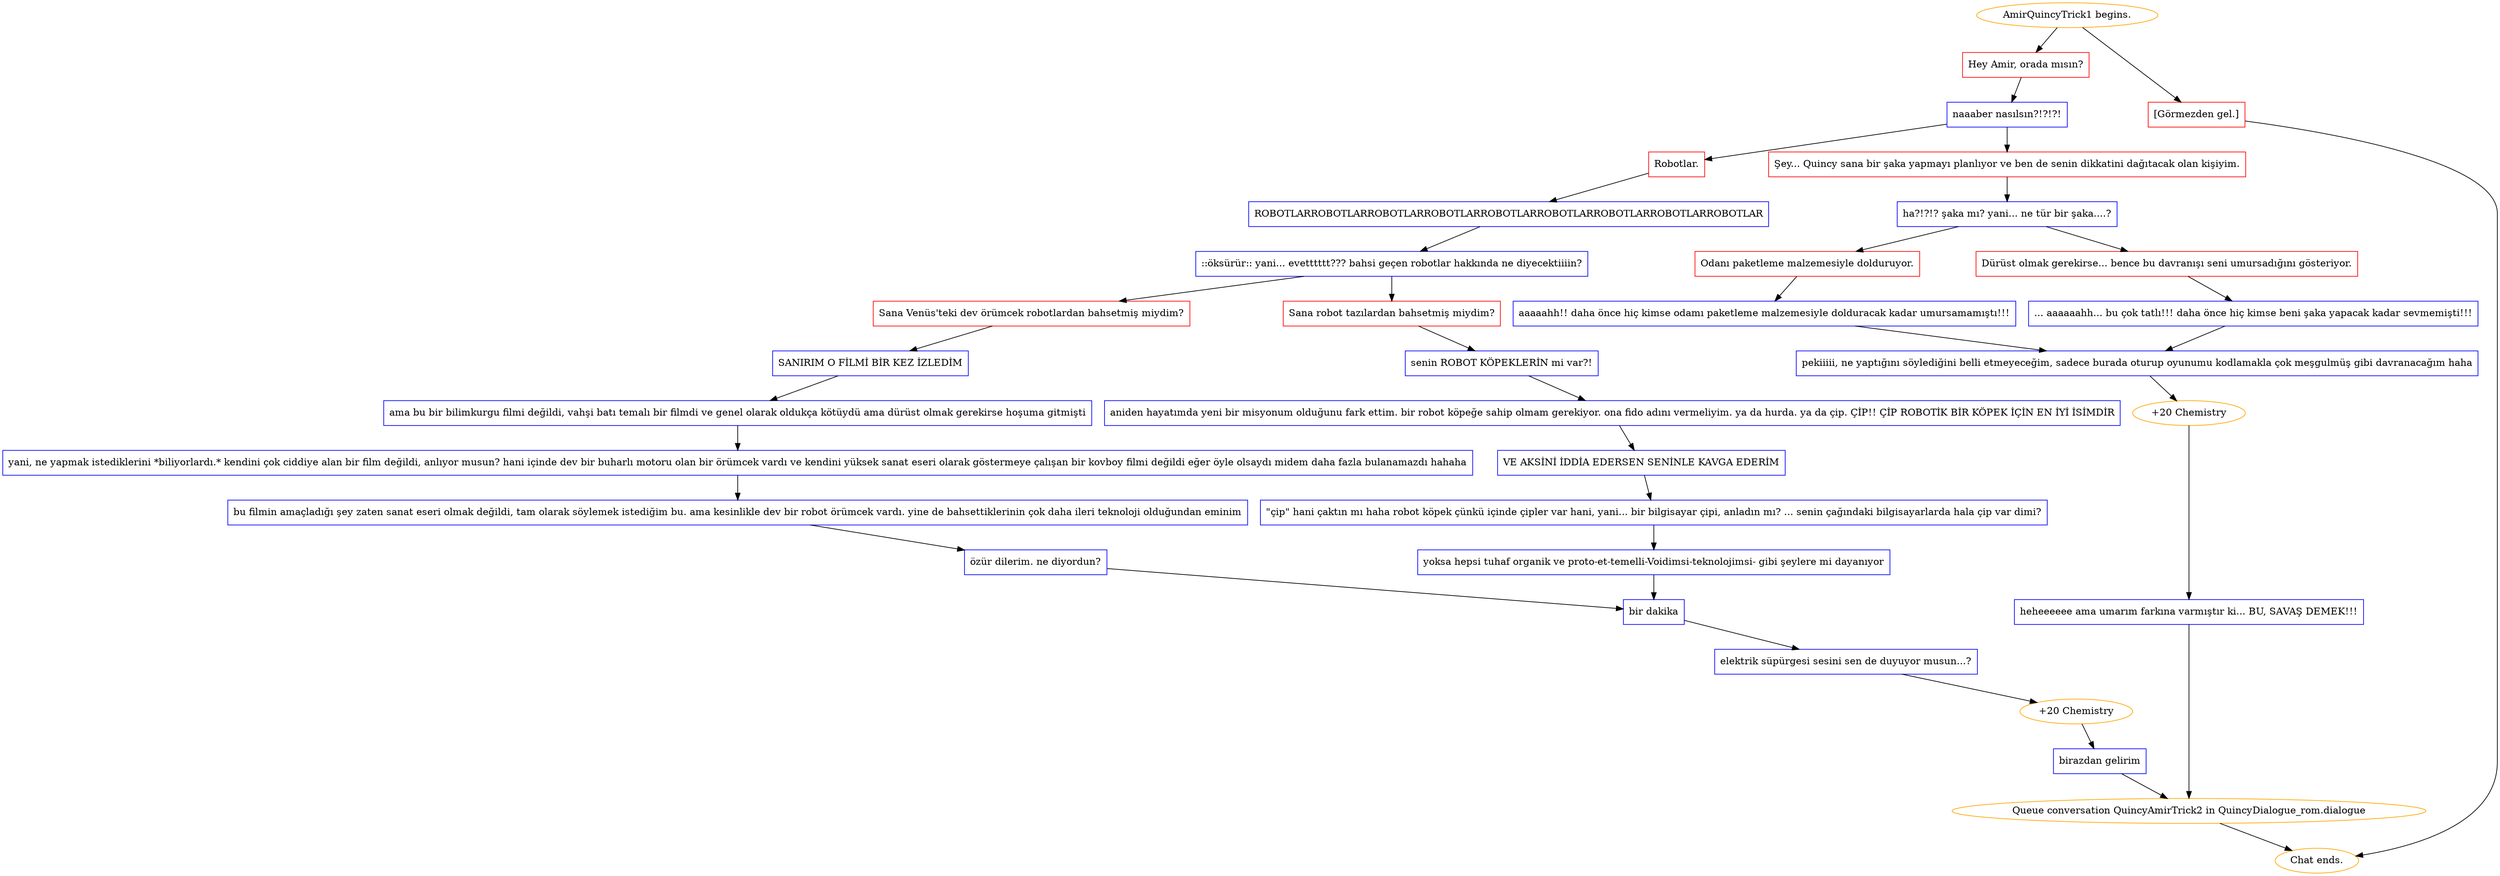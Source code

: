 digraph {
	"AmirQuincyTrick1 begins." [color=orange];
		"AmirQuincyTrick1 begins." -> j1525296517;
		"AmirQuincyTrick1 begins." -> j1155504604;
	j1525296517 [label="Hey Amir, orada mısın?",shape=box,color=red];
		j1525296517 -> j1495062993;
	j1155504604 [label="[Görmezden gel.]",shape=box,color=red];
		j1155504604 -> "Chat ends.";
	j1495062993 [label="naaaber nasılsın?!?!?!",shape=box,color=blue];
		j1495062993 -> j3562868697;
		j1495062993 -> j3028975927;
	"Chat ends." [color=orange];
	j3562868697 [label="Robotlar.",shape=box,color=red];
		j3562868697 -> j3529999054;
	j3028975927 [label="Şey... Quincy sana bir şaka yapmayı planlıyor ve ben de senin dikkatini dağıtacak olan kişiyim.",shape=box,color=red];
		j3028975927 -> j1503896115;
	j3529999054 [label="ROBOTLARROBOTLARROBOTLARROBOTLARROBOTLARROBOTLARROBOTLARROBOTLARROBOTLAR",shape=box,color=blue];
		j3529999054 -> j3108238206;
	j1503896115 [label="ha?!?!? şaka mı? yani... ne tür bir şaka....?",shape=box,color=blue];
		j1503896115 -> j768507657;
		j1503896115 -> j2491801583;
	j3108238206 [label="::öksürür:: yani... evetttttt??? bahsi geçen robotlar hakkında ne diyecektiiiin?",shape=box,color=blue];
		j3108238206 -> j3631131581;
		j3108238206 -> j371854682;
	j768507657 [label="Odanı paketleme malzemesiyle dolduruyor.",shape=box,color=red];
		j768507657 -> j3552782768;
	j2491801583 [label="Dürüst olmak gerekirse... bence bu davranışı seni umursadığını gösteriyor.",shape=box,color=red];
		j2491801583 -> j1715352504;
	j3631131581 [label="Sana Venüs'teki dev örümcek robotlardan bahsetmiş miydim?",shape=box,color=red];
		j3631131581 -> j1222213916;
	j371854682 [label="Sana robot tazılardan bahsetmiş miydim?",shape=box,color=red];
		j371854682 -> j1248567055;
	j3552782768 [label="aaaaahh!! daha önce hiç kimse odamı paketleme malzemesiyle dolduracak kadar umursamamıştı!!!",shape=box,color=blue];
		j3552782768 -> j457015400;
	j1715352504 [label="... aaaaaahh... bu çok tatlı!!! daha önce hiç kimse beni şaka yapacak kadar sevmemişti!!!",shape=box,color=blue];
		j1715352504 -> j457015400;
	j1222213916 [label="SANIRIM O FİLMİ BİR KEZ İZLEDİM",shape=box,color=blue];
		j1222213916 -> j3732861583;
	j1248567055 [label="senin ROBOT KÖPEKLERİN mi var?!",shape=box,color=blue];
		j1248567055 -> j3865497537;
	j457015400 [label="pekiiiii, ne yaptığını söylediğini belli etmeyeceğim, sadece burada oturup oyunumu kodlamakla çok meşgulmüş gibi davranacağım haha",shape=box,color=blue];
		j457015400 -> j3392477645;
	j3732861583 [label="ama bu bir bilimkurgu filmi değildi, vahşi batı temalı bir filmdi ve genel olarak oldukça kötüydü ama dürüst olmak gerekirse hoşuma gitmişti",shape=box,color=blue];
		j3732861583 -> j3659860249;
	j3865497537 [label="aniden hayatımda yeni bir misyonum olduğunu fark ettim. bir robot köpeğe sahip olmam gerekiyor. ona fido adını vermeliyim. ya da hurda. ya da çip. ÇİP!! ÇİP ROBOTİK BİR KÖPEK İÇİN EN İYİ İSİMDİR",shape=box,color=blue];
		j3865497537 -> j1627324027;
	j3392477645 [label="+20 Chemistry",color=orange];
		j3392477645 -> j2843932861;
	j3659860249 [label="yani, ne yapmak istediklerini *biliyorlardı.* kendini çok ciddiye alan bir film değildi, anlıyor musun? hani içinde dev bir buharlı motoru olan bir örümcek vardı ve kendini yüksek sanat eseri olarak göstermeye çalışan bir kovboy filmi değildi eğer öyle olsaydı midem daha fazla bulanamazdı hahaha",shape=box,color=blue];
		j3659860249 -> j3560752870;
	j1627324027 [label="VE AKSİNİ İDDİA EDERSEN SENİNLE KAVGA EDERİM",shape=box,color=blue];
		j1627324027 -> j796473;
	j2843932861 [label="heheeeeee ama umarım farkına varmıştır ki... BU, SAVAŞ DEMEK!!!",shape=box,color=blue];
		j2843932861 -> "Initiate conversation QuincyAmirTrick2 in QuincyDialogue_rom.dialogue";
	j3560752870 [label="bu filmin amaçladığı şey zaten sanat eseri olmak değildi, tam olarak söylemek istediğim bu. ama kesinlikle dev bir robot örümcek vardı. yine de bahsettiklerinin çok daha ileri teknoloji olduğundan eminim",shape=box,color=blue];
		j3560752870 -> j1722922062;
	j796473 [label="\"çip\" hani çaktın mı haha robot köpek çünkü içinde çipler var hani, yani... bir bilgisayar çipi, anladın mı? ... senin çağındaki bilgisayarlarda hala çip var dimi?",shape=box,color=blue];
		j796473 -> j3628642069;
	"Initiate conversation QuincyAmirTrick2 in QuincyDialogue_rom.dialogue" [label="Queue conversation QuincyAmirTrick2 in QuincyDialogue_rom.dialogue",color=orange];
		"Initiate conversation QuincyAmirTrick2 in QuincyDialogue_rom.dialogue" -> "Chat ends.";
	j1722922062 [label="özür dilerim. ne diyordun?",shape=box,color=blue];
		j1722922062 -> j2215728840;
	j3628642069 [label="yoksa hepsi tuhaf organik ve proto-et-temelli-Voidimsi-teknolojimsi- gibi şeylere mi dayanıyor",shape=box,color=blue];
		j3628642069 -> j2215728840;
	j2215728840 [label="bir dakika",shape=box,color=blue];
		j2215728840 -> j2023937428;
	j2023937428 [label="elektrik süpürgesi sesini sen de duyuyor musun...?",shape=box,color=blue];
		j2023937428 -> j3834111607;
	j3834111607 [label="+20 Chemistry",color=orange];
		j3834111607 -> j257761177;
	j257761177 [label="birazdan gelirim",shape=box,color=blue];
		j257761177 -> "Initiate conversation QuincyAmirTrick2 in QuincyDialogue_rom.dialogue";
}